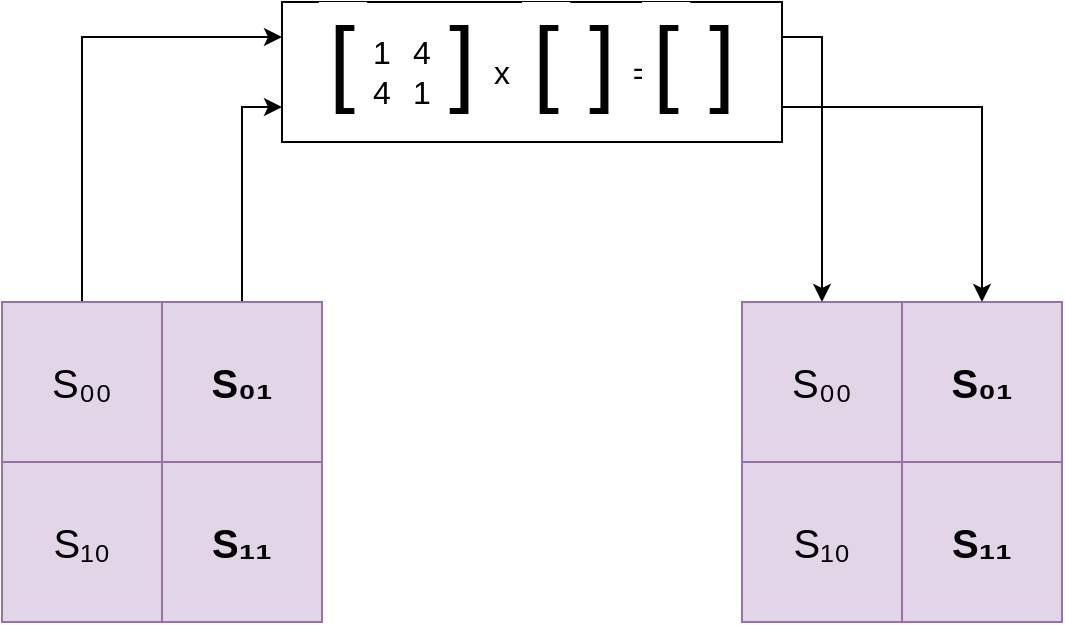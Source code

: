 <mxfile version="23.1.2" type="device">
  <diagram name="Stránka-1" id="hp3DllEChL5aQRAPkU0n">
    <mxGraphModel dx="1301" dy="759" grid="1" gridSize="10" guides="1" tooltips="1" connect="1" arrows="1" fold="1" page="1" pageScale="1" pageWidth="827" pageHeight="1169" math="0" shadow="0">
      <root>
        <mxCell id="0" />
        <mxCell id="1" parent="0" />
        <mxCell id="UREclnvk__gFeF24geMN-32" style="edgeStyle=orthogonalEdgeStyle;rounded=0;orthogonalLoop=1;jettySize=auto;html=1;exitX=1;exitY=0.75;exitDx=0;exitDy=0;entryX=0.5;entryY=0;entryDx=0;entryDy=0;" edge="1" parent="1" source="UREclnvk__gFeF24geMN-17" target="UREclnvk__gFeF24geMN-14">
          <mxGeometry relative="1" as="geometry" />
        </mxCell>
        <mxCell id="UREclnvk__gFeF24geMN-33" style="edgeStyle=orthogonalEdgeStyle;rounded=0;orthogonalLoop=1;jettySize=auto;html=1;exitX=1;exitY=0.25;exitDx=0;exitDy=0;entryX=0.5;entryY=0;entryDx=0;entryDy=0;" edge="1" parent="1" source="UREclnvk__gFeF24geMN-17" target="UREclnvk__gFeF24geMN-13">
          <mxGeometry relative="1" as="geometry" />
        </mxCell>
        <mxCell id="UREclnvk__gFeF24geMN-17" value="" style="rounded=0;whiteSpace=wrap;html=1;" vertex="1" parent="1">
          <mxGeometry x="130" y="300" width="250" height="70" as="geometry" />
        </mxCell>
        <mxCell id="UREclnvk__gFeF24geMN-6" value="" style="swimlane;startSize=0;fillColor=#e1d5e7;strokeColor=#9673a6;" vertex="1" parent="1">
          <mxGeometry x="-10" y="450" width="160" height="160" as="geometry" />
        </mxCell>
        <mxCell id="UREclnvk__gFeF24geMN-31" style="edgeStyle=orthogonalEdgeStyle;rounded=0;orthogonalLoop=1;jettySize=auto;html=1;exitX=0.5;exitY=0;exitDx=0;exitDy=0;entryX=0;entryY=0.25;entryDx=0;entryDy=0;" edge="1" parent="1" source="UREclnvk__gFeF24geMN-7" target="UREclnvk__gFeF24geMN-17">
          <mxGeometry relative="1" as="geometry" />
        </mxCell>
        <mxCell id="UREclnvk__gFeF24geMN-7" value="&lt;font style=&quot;font-size: 20px;&quot;&gt;S₀₀&lt;/font&gt;" style="whiteSpace=wrap;html=1;aspect=fixed;fillColor=#e1d5e7;strokeColor=#9673a6;" vertex="1" parent="1">
          <mxGeometry x="-10" y="450" width="80" height="80" as="geometry" />
        </mxCell>
        <mxCell id="UREclnvk__gFeF24geMN-30" style="edgeStyle=orthogonalEdgeStyle;rounded=0;orthogonalLoop=1;jettySize=auto;html=1;exitX=0.5;exitY=0;exitDx=0;exitDy=0;entryX=0;entryY=0.75;entryDx=0;entryDy=0;" edge="1" parent="1" source="UREclnvk__gFeF24geMN-8" target="UREclnvk__gFeF24geMN-17">
          <mxGeometry relative="1" as="geometry" />
        </mxCell>
        <mxCell id="UREclnvk__gFeF24geMN-8" value="&lt;font style=&quot;font-size: 20px;&quot;&gt;S₀₁&lt;/font&gt;" style="whiteSpace=wrap;html=1;aspect=fixed;fillColor=#e1d5e7;strokeColor=#9673a6;fontStyle=1" vertex="1" parent="1">
          <mxGeometry x="70" y="450" width="80" height="80" as="geometry" />
        </mxCell>
        <mxCell id="UREclnvk__gFeF24geMN-10" value="S₁₁" style="whiteSpace=wrap;html=1;aspect=fixed;fillColor=#e1d5e7;strokeColor=#9673a6;fontSize=20;fontStyle=1" vertex="1" parent="1">
          <mxGeometry x="70" y="530" width="80" height="80" as="geometry" />
        </mxCell>
        <mxCell id="UREclnvk__gFeF24geMN-9" value="S₁₀" style="whiteSpace=wrap;html=1;aspect=fixed;fillColor=#e1d5e7;strokeColor=#9673a6;fontSize=20;fontStyle=0" vertex="1" parent="1">
          <mxGeometry x="-10" y="530" width="80" height="80" as="geometry" />
        </mxCell>
        <mxCell id="UREclnvk__gFeF24geMN-12" value="" style="swimlane;startSize=0;fillColor=#e1d5e7;strokeColor=#9673a6;" vertex="1" parent="1">
          <mxGeometry x="360" y="450" width="160" height="160" as="geometry" />
        </mxCell>
        <mxCell id="UREclnvk__gFeF24geMN-13" value="&lt;font style=&quot;font-size: 20px;&quot;&gt;S₀₀&lt;/font&gt;" style="whiteSpace=wrap;html=1;aspect=fixed;fillColor=#e1d5e7;strokeColor=#9673a6;" vertex="1" parent="1">
          <mxGeometry x="360" y="450" width="80" height="80" as="geometry" />
        </mxCell>
        <mxCell id="UREclnvk__gFeF24geMN-14" value="&lt;font style=&quot;font-size: 20px;&quot;&gt;S₀₁&lt;/font&gt;" style="whiteSpace=wrap;html=1;aspect=fixed;fillColor=#e1d5e7;strokeColor=#9673a6;fontStyle=1" vertex="1" parent="1">
          <mxGeometry x="440" y="450" width="80" height="80" as="geometry" />
        </mxCell>
        <mxCell id="UREclnvk__gFeF24geMN-15" value="S₁₁" style="whiteSpace=wrap;html=1;aspect=fixed;fillColor=#e1d5e7;strokeColor=#9673a6;fontSize=20;fontStyle=1" vertex="1" parent="1">
          <mxGeometry x="440" y="530" width="80" height="80" as="geometry" />
        </mxCell>
        <mxCell id="UREclnvk__gFeF24geMN-16" value="S₁₀" style="whiteSpace=wrap;html=1;aspect=fixed;fillColor=#e1d5e7;strokeColor=#9673a6;fontSize=20;fontStyle=0" vertex="1" parent="1">
          <mxGeometry x="360" y="530" width="80" height="80" as="geometry" />
        </mxCell>
        <mxCell id="UREclnvk__gFeF24geMN-19" value="&lt;font style=&quot;font-size: 47px;&quot;&gt;[&lt;/font&gt;" style="rounded=0;whiteSpace=wrap;html=1;strokeColor=none;fontStyle=0;fontSize=47;" vertex="1" parent="1">
          <mxGeometry x="148.44" y="300" width="24.12" height="60" as="geometry" />
        </mxCell>
        <mxCell id="UREclnvk__gFeF24geMN-21" value="&lt;font style=&quot;font-size: 16px;&quot;&gt;1&lt;br&gt;4&lt;br&gt;&lt;/font&gt;" style="rounded=0;whiteSpace=wrap;html=1;strokeColor=none;fontStyle=0;fillColor=none;" vertex="1" parent="1">
          <mxGeometry x="170" y="315" width="20" height="40" as="geometry" />
        </mxCell>
        <mxCell id="UREclnvk__gFeF24geMN-22" value="]" style="rounded=0;whiteSpace=wrap;html=1;strokeColor=none;fontStyle=0;fontSize=47;fillColor=none;" vertex="1" parent="1">
          <mxGeometry x="210" y="300" width="20" height="60" as="geometry" />
        </mxCell>
        <mxCell id="UREclnvk__gFeF24geMN-23" value="&lt;font style=&quot;font-size: 16px;&quot;&gt;4&lt;br&gt;1&lt;br&gt;&lt;/font&gt;" style="rounded=0;whiteSpace=wrap;html=1;strokeColor=none;fontStyle=0;fillColor=none;" vertex="1" parent="1">
          <mxGeometry x="190" y="315" width="20" height="40" as="geometry" />
        </mxCell>
        <mxCell id="UREclnvk__gFeF24geMN-24" value="&lt;font style=&quot;font-size: 16px;&quot;&gt;x&lt;br&gt;&lt;/font&gt;" style="rounded=0;whiteSpace=wrap;html=1;strokeColor=none;fontStyle=0;fillColor=none;" vertex="1" parent="1">
          <mxGeometry x="230" y="315" width="20" height="40" as="geometry" />
        </mxCell>
        <mxCell id="UREclnvk__gFeF24geMN-25" value="&lt;font style=&quot;font-size: 47px;&quot;&gt;[&lt;/font&gt;" style="rounded=0;whiteSpace=wrap;html=1;strokeColor=none;fontStyle=0;fontSize=47;" vertex="1" parent="1">
          <mxGeometry x="250" y="300" width="24.12" height="60" as="geometry" />
        </mxCell>
        <mxCell id="UREclnvk__gFeF24geMN-26" value="]" style="rounded=0;whiteSpace=wrap;html=1;strokeColor=none;fontStyle=0;fontSize=47;fillColor=none;" vertex="1" parent="1">
          <mxGeometry x="280" y="300" width="20" height="60" as="geometry" />
        </mxCell>
        <mxCell id="UREclnvk__gFeF24geMN-27" value="&lt;font style=&quot;font-size: 16px;&quot;&gt;=&lt;br&gt;&lt;/font&gt;" style="rounded=0;whiteSpace=wrap;html=1;strokeColor=none;fontStyle=0;fillColor=none;" vertex="1" parent="1">
          <mxGeometry x="300" y="315" width="20" height="40" as="geometry" />
        </mxCell>
        <mxCell id="UREclnvk__gFeF24geMN-28" value="&lt;font style=&quot;font-size: 47px;&quot;&gt;[&lt;/font&gt;" style="rounded=0;whiteSpace=wrap;html=1;strokeColor=none;fontStyle=0;fontSize=47;" vertex="1" parent="1">
          <mxGeometry x="310" y="300" width="24.12" height="60" as="geometry" />
        </mxCell>
        <mxCell id="UREclnvk__gFeF24geMN-29" value="]" style="rounded=0;whiteSpace=wrap;html=1;strokeColor=none;fontStyle=0;fontSize=47;fillColor=none;" vertex="1" parent="1">
          <mxGeometry x="340" y="300" width="20" height="60" as="geometry" />
        </mxCell>
      </root>
    </mxGraphModel>
  </diagram>
</mxfile>
